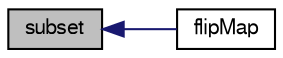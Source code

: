digraph "subset"
{
  bgcolor="transparent";
  edge [fontname="FreeSans",fontsize="10",labelfontname="FreeSans",labelfontsize="10"];
  node [fontname="FreeSans",fontsize="10",shape=record];
  rankdir="LR";
  Node3067 [label="subset",height=0.2,width=0.4,color="black", fillcolor="grey75", style="filled", fontcolor="black"];
  Node3067 -> Node3068 [dir="back",color="midnightblue",fontsize="10",style="solid",fontname="FreeSans"];
  Node3068 [label="flipMap",height=0.2,width=0.4,color="black",URL="$a25450.html#a996e4df6a09881dbc50a7e1af0c65424"];
}
